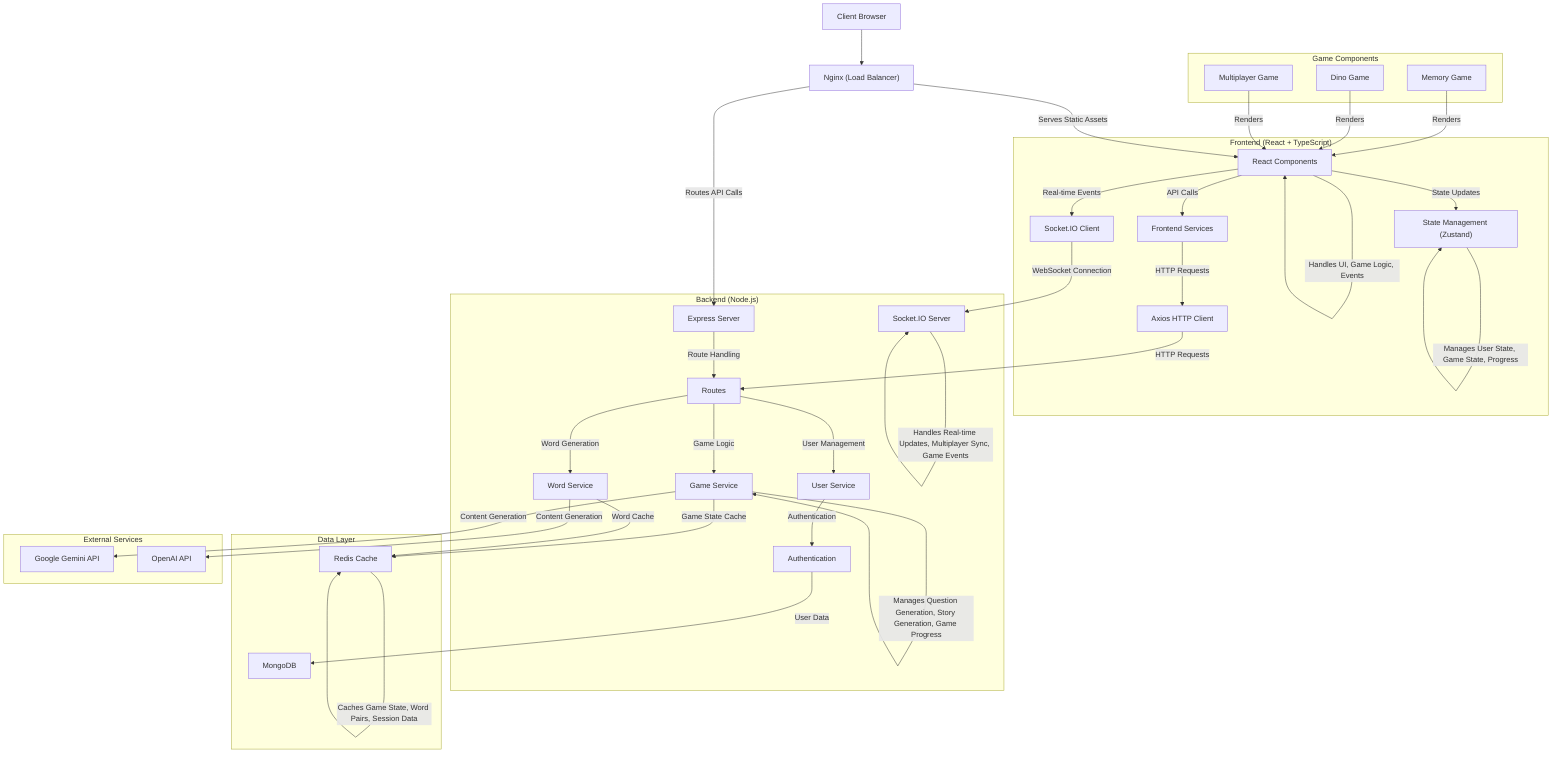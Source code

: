 graph TD

%% 1. Client & Load Balancer
CB["Client Browser"]
LB["Nginx (Load Balancer)"]

%% Connection from Client to LB
CB --> LB

%% 2. Frontend Subgraph
subgraph "Frontend (React + TypeScript)"
  RC["React Components"]
  SM["State Management (Zustand)"]
  FS["Frontend Services"]
  SIC["Socket.IO Client"]
  AHC["Axios HTTP Client"]
  
  RC -->|State Updates| SM
  RC -->|API Calls| FS
  FS -->|HTTP Requests| AHC
  RC -->|Real-time Events| SIC
end

%% 3. Backend Subgraph
subgraph "Backend (Node.js)"
  ES["Express Server"]
  SIS["Socket.IO Server"]
  GS["Game Service"]
  US["User Service"]
  WS["Word Service"]
  Auth["Authentication"]
  Routes["Routes"]

  ES -->|Route Handling| Routes
  Routes -->|Game Logic| GS
  Routes -->|User Management| US
  Routes -->|Word Generation| WS
end

%% 4. Databases
subgraph "Data Layer"
  MDB["MongoDB"]
  RC_DB["Redis Cache"]
end

Auth -->|User Data| MDB
GS -->|Game State Cache| RC_DB
WS -->|Word Cache| RC_DB

%% 5. External Services
subgraph "External Services"
  GAPI["Google Gemini API"]
  OAPI["OpenAI API"]
end

GS -->|Content Generation| GAPI
WS -->|Content Generation| OAPI
US -->|Authentication| Auth

%% 6. Game Components
subgraph "Game Components"
  MG["Memory Game"]
  DG["Dino Game"]
  MPG["Multiplayer Game"]
end

MG -->|Renders| RC
DG -->|Renders| RC
MPG -->|Renders| RC

%% 7. Connect Nginx to Frontend & Backend
LB -->|"Serves Static Assets"| RC
LB -->|"Routes API Calls"| ES
SIC -->|WebSocket Connection| SIS
AHC -->|HTTP Requests| Routes

%% Notes (as comments or annotations)
%% React Components
RC -->|"Handles UI, Game Logic, Events"| RC

%% State Management
SM -->|"Manages User State, Game State, Progress"| SM

%% Socket.IO Server
SIS -->|"Handles Real-time Updates, Multiplayer Sync, Game Events"| SIS

%% Game Service
GS -->|"Manages Question Generation, Story Generation, Game Progress"| GS

%% Redis Cache
RC_DB -->|"Caches Game State, Word Pairs, Session Data"| RC_DB